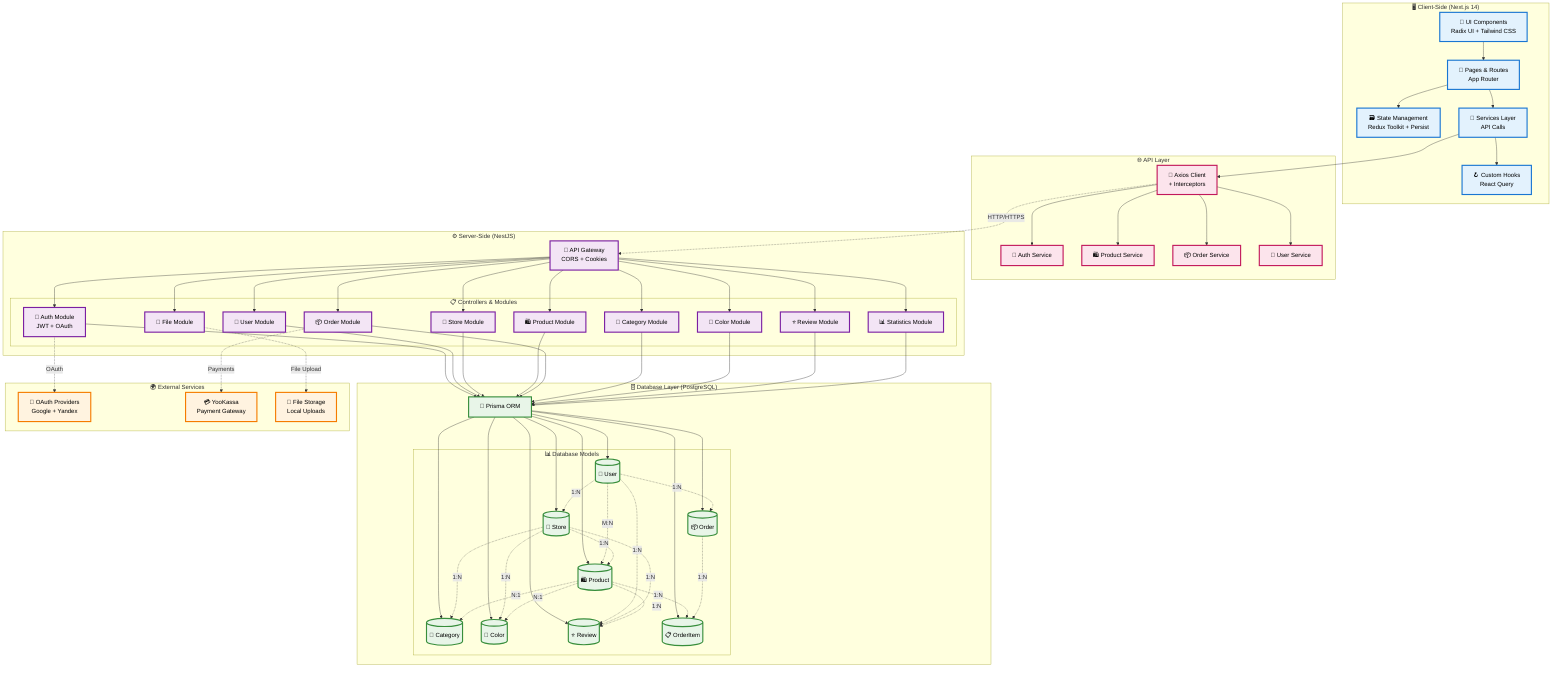 graph TB
%% Клиентская часть
subgraph "🖥️ Client-Side (Next.js 14)"
UI[🎨 UI Components<br/>Radix UI + Tailwind CSS]
Pages[📄 Pages & Routes<br/>App Router]
Store[🗃️ State Management<br/>Redux Toolkit + Persist]
Services[🔧 Services Layer<br/>API Calls]
Hooks[🪝 Custom Hooks<br/>React Query]

UI --> Pages
Pages --> Store
Pages --> Services
Services --> Hooks
end

%% API слой
subgraph "🌐 API Layer"
Axios[📡 Axios Client<br/>+ Interceptors]
Auth[🔐 Auth Service]
ProductAPI[🛍️ Product Service]
OrderAPI[📦 Order Service]
UserAPI[👤 User Service]

Services --> Axios
Axios --> Auth
Axios --> ProductAPI
Axios --> OrderAPI
Axios --> UserAPI
end

%% Серверная часть
subgraph "⚙️ Server-Side (NestJS)"
Gateway[🚪 API Gateway<br/>CORS + Cookies]

subgraph "📋 Controllers & Modules"
AuthCtrl[🔐 Auth Module<br/>JWT + OAuth]
UserCtrl[👤 User Module]
StoreCtrl[🏪 Store Module]
ProductCtrl[🛍️ Product Module]
OrderCtrl[📦 Order Module]
CategoryCtrl[📂 Category Module]
ColorCtrl[🎨 Color Module]
ReviewCtrl[⭐ Review Module]
StatsCtrl[📊 Statistics Module]
FileCtrl[📁 File Module]
end

Gateway --> AuthCtrl
Gateway --> UserCtrl
Gateway --> StoreCtrl
Gateway --> ProductCtrl
Gateway --> OrderCtrl
Gateway --> CategoryCtrl
Gateway --> ColorCtrl
Gateway --> ReviewCtrl
Gateway --> StatsCtrl
Gateway --> FileCtrl
end

%% База данных
subgraph "🗄️ Database Layer (PostgreSQL)"
Prisma[🔧 Prisma ORM]

subgraph "📊 Database Models"
UserModel[(👤 User)]
StoreModel[(🏪 Store)]
ProductModel[(🛍️ Product)]
CategoryModel[(📂 Category)]
ColorModel[(🎨 Color)]
ReviewModel[(⭐ Review)]
OrderModel[(📦 Order)]
OrderItemModel[(📋 OrderItem)]
end

AuthCtrl --> Prisma
UserCtrl --> Prisma
StoreCtrl --> Prisma
ProductCtrl --> Prisma
OrderCtrl --> Prisma
CategoryCtrl --> Prisma
ColorCtrl --> Prisma
ReviewCtrl --> Prisma
StatsCtrl --> Prisma

Prisma --> UserModel
Prisma --> StoreModel
Prisma --> ProductModel
Prisma --> CategoryModel
Prisma --> ColorModel
Prisma --> ReviewModel
Prisma --> OrderModel
Prisma --> OrderItemModel
end

%% Внешние сервисы
subgraph "🌍 External Services"
OAuth[🔐 OAuth Providers<br/>Google + Yandex]
Payment[💳 YooKassa<br/>Payment Gateway]
FileStorage[📁 File Storage<br/>Local Uploads]
end

%% Основные связи
Axios -.->|HTTP/HTTPS| Gateway
AuthCtrl -.->|OAuth| OAuth
OrderCtrl -.->|Payments| Payment
FileCtrl -.->|File Upload| FileStorage

%% Связи между моделями БД
UserModel -.->|1:N| StoreModel
UserModel -.->|M:N| ProductModel
UserModel -.->|1:N| ReviewModel
UserModel -.->|1:N| OrderModel

StoreModel -.->|1:N| ProductModel
StoreModel -.->|1:N| CategoryModel
StoreModel -.->|1:N| ColorModel
StoreModel -.->|1:N| ReviewModel

ProductModel -.->|N:1| CategoryModel
ProductModel -.->|N:1| ColorModel
ProductModel -.->|1:N| ReviewModel
ProductModel -.->|1:N| OrderItemModel

OrderModel -.->|1:N| OrderItemModel

classDef clientSide fill:#e3f2fd,stroke:#1976d2,stroke-width:3px,color:#000
classDef serverSide fill:#f3e5f5,stroke:#7b1fa2,stroke-width:3px,color:#000
classDef database fill:#e8f5e8,stroke:#388e3c,stroke-width:3px,color:#000
classDef external fill:#fff3e0,stroke:#f57c00,stroke-width:3px,color:#000
classDef apiLayer fill:#fce4ec,stroke:#c2185b,stroke-width:3px,color:#000

class UI,Pages,Store,Services,Hooks clientSide
class Gateway,AuthCtrl,UserCtrl,StoreCtrl,ProductCtrl,OrderCtrl,CategoryCtrl,ColorCtrl,ReviewCtrl,StatsCtrl,FileCtrl serverSide
class Prisma,UserModel,StoreModel,ProductModel,CategoryModel,ColorModel,ReviewModel,OrderModel,OrderItemModel database
class OAuth,Payment,FileStorage external
class Axios,Auth,ProductAPI,OrderAPI,UserAPI apiLayer